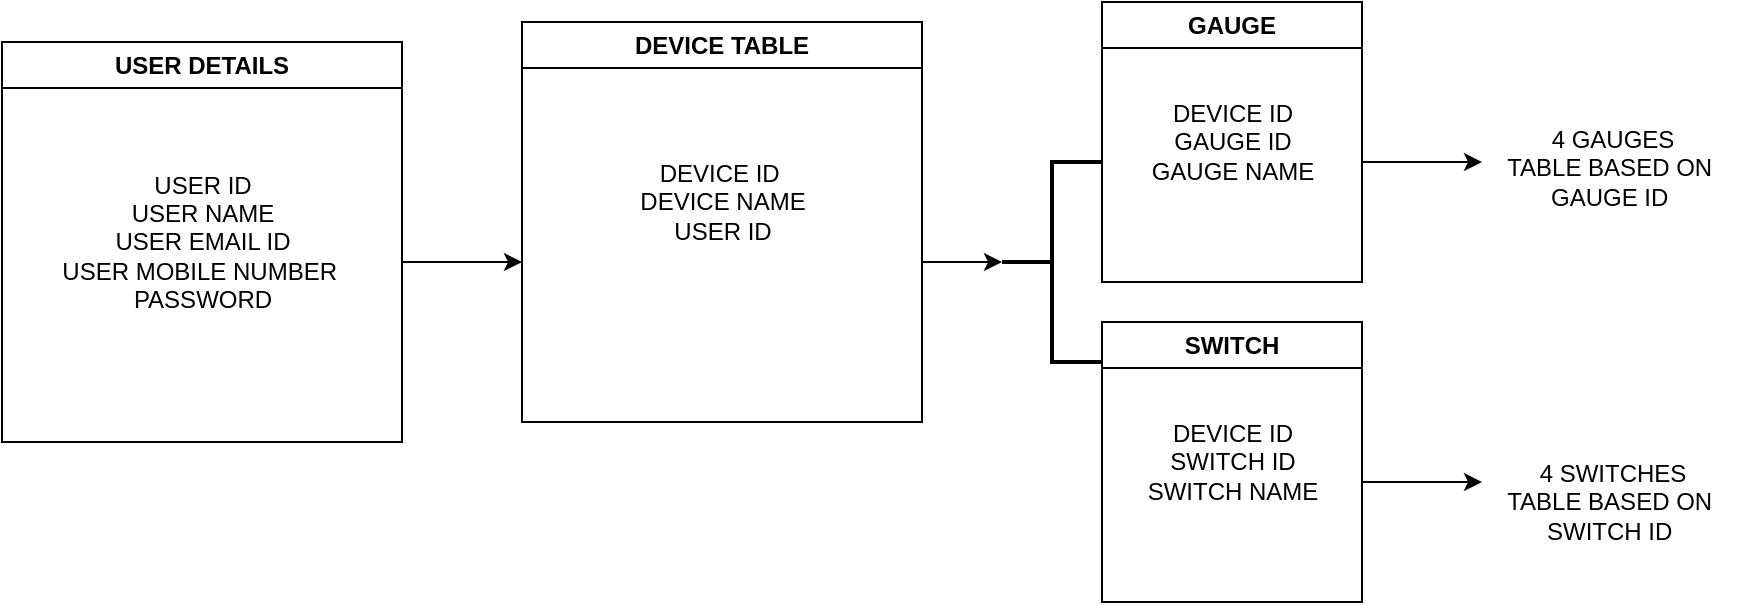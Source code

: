 <mxfile version="21.2.3" type="device">
  <diagram name="Page-1" id="K0uKJQ79r_uJwOwqhnfG">
    <mxGraphModel dx="1053" dy="467" grid="1" gridSize="10" guides="1" tooltips="1" connect="1" arrows="1" fold="1" page="1" pageScale="1" pageWidth="850" pageHeight="1100" math="0" shadow="0">
      <root>
        <mxCell id="0" />
        <mxCell id="1" parent="0" />
        <mxCell id="t1Te1WOWuYG9iFKlK1VL-3" value="USER DETAILS" style="swimlane;whiteSpace=wrap;html=1;strokeColor=#000000;" vertex="1" parent="1">
          <mxGeometry x="10" y="210" width="200" height="200" as="geometry" />
        </mxCell>
        <mxCell id="t1Te1WOWuYG9iFKlK1VL-4" value="USER ID&lt;br&gt;USER NAME&lt;br&gt;USER EMAIL ID&lt;br&gt;USER MOBILE NUMBER&amp;nbsp;&lt;br&gt;PASSWORD&lt;br&gt;" style="text;html=1;align=center;verticalAlign=middle;resizable=0;points=[];autosize=1;strokeColor=none;fillColor=none;" vertex="1" parent="t1Te1WOWuYG9iFKlK1VL-3">
          <mxGeometry x="20" y="55" width="160" height="90" as="geometry" />
        </mxCell>
        <mxCell id="t1Te1WOWuYG9iFKlK1VL-6" value="DEVICE TABLE" style="swimlane;whiteSpace=wrap;html=1;" vertex="1" parent="1">
          <mxGeometry x="270" y="200" width="200" height="200" as="geometry" />
        </mxCell>
        <mxCell id="t1Te1WOWuYG9iFKlK1VL-7" value="DEVICE ID&amp;nbsp;&lt;br&gt;DEVICE NAME&lt;br&gt;USER ID" style="text;html=1;align=center;verticalAlign=middle;resizable=0;points=[];autosize=1;strokeColor=none;fillColor=none;" vertex="1" parent="t1Te1WOWuYG9iFKlK1VL-6">
          <mxGeometry x="45" y="60" width="110" height="60" as="geometry" />
        </mxCell>
        <mxCell id="t1Te1WOWuYG9iFKlK1VL-8" value="" style="endArrow=classic;html=1;rounded=0;" edge="1" parent="1" target="t1Te1WOWuYG9iFKlK1VL-10">
          <mxGeometry width="50" height="50" relative="1" as="geometry">
            <mxPoint x="470" y="320" as="sourcePoint" />
            <mxPoint x="530" y="320" as="targetPoint" />
          </mxGeometry>
        </mxCell>
        <mxCell id="t1Te1WOWuYG9iFKlK1VL-5" value="" style="endArrow=classic;html=1;rounded=0;" edge="1" parent="1">
          <mxGeometry width="50" height="50" relative="1" as="geometry">
            <mxPoint x="210" y="320" as="sourcePoint" />
            <mxPoint x="270" y="320" as="targetPoint" />
            <Array as="points" />
          </mxGeometry>
        </mxCell>
        <mxCell id="t1Te1WOWuYG9iFKlK1VL-10" value="" style="strokeWidth=2;html=1;shape=mxgraph.flowchart.annotation_2;align=left;labelPosition=right;pointerEvents=1;" vertex="1" parent="1">
          <mxGeometry x="510" y="270" width="50" height="100" as="geometry" />
        </mxCell>
        <mxCell id="t1Te1WOWuYG9iFKlK1VL-12" value="GAUGE" style="swimlane;whiteSpace=wrap;html=1;" vertex="1" parent="1">
          <mxGeometry x="560" y="190" width="130" height="140" as="geometry" />
        </mxCell>
        <mxCell id="t1Te1WOWuYG9iFKlK1VL-13" value="DEVICE ID&lt;br&gt;GAUGE ID&lt;br&gt;GAUGE NAME" style="text;html=1;align=center;verticalAlign=middle;resizable=0;points=[];autosize=1;strokeColor=none;fillColor=none;" vertex="1" parent="t1Te1WOWuYG9iFKlK1VL-12">
          <mxGeometry x="15" y="40" width="100" height="60" as="geometry" />
        </mxCell>
        <mxCell id="t1Te1WOWuYG9iFKlK1VL-14" value="" style="endArrow=classic;html=1;rounded=0;" edge="1" parent="1">
          <mxGeometry width="50" height="50" relative="1" as="geometry">
            <mxPoint x="690" y="270" as="sourcePoint" />
            <mxPoint x="750" y="270" as="targetPoint" />
          </mxGeometry>
        </mxCell>
        <mxCell id="t1Te1WOWuYG9iFKlK1VL-15" value="4 GAUGES &lt;br&gt;TABLE BASED ON&amp;nbsp;&lt;br&gt;GAUGE ID&amp;nbsp;" style="text;html=1;align=center;verticalAlign=middle;resizable=0;points=[];autosize=1;strokeColor=none;fillColor=none;" vertex="1" parent="1">
          <mxGeometry x="750" y="243" width="130" height="60" as="geometry" />
        </mxCell>
        <mxCell id="t1Te1WOWuYG9iFKlK1VL-16" value="SWITCH" style="swimlane;whiteSpace=wrap;html=1;" vertex="1" parent="1">
          <mxGeometry x="560" y="350" width="130" height="140" as="geometry" />
        </mxCell>
        <mxCell id="t1Te1WOWuYG9iFKlK1VL-17" value="DEVICE ID&lt;br&gt;SWITCH ID&lt;br&gt;SWITCH NAME" style="text;html=1;align=center;verticalAlign=middle;resizable=0;points=[];autosize=1;strokeColor=none;fillColor=none;" vertex="1" parent="t1Te1WOWuYG9iFKlK1VL-16">
          <mxGeometry x="10" y="40" width="110" height="60" as="geometry" />
        </mxCell>
        <mxCell id="t1Te1WOWuYG9iFKlK1VL-18" value="" style="endArrow=classic;html=1;rounded=0;" edge="1" parent="1">
          <mxGeometry width="50" height="50" relative="1" as="geometry">
            <mxPoint x="690" y="430" as="sourcePoint" />
            <mxPoint x="750" y="430" as="targetPoint" />
            <Array as="points">
              <mxPoint x="720" y="430" />
            </Array>
          </mxGeometry>
        </mxCell>
        <mxCell id="t1Te1WOWuYG9iFKlK1VL-19" value="4 SWITCHES&lt;br&gt;TABLE BASED ON&amp;nbsp;&lt;br&gt;SWITCH ID&amp;nbsp;" style="text;html=1;align=center;verticalAlign=middle;resizable=0;points=[];autosize=1;strokeColor=none;fillColor=none;" vertex="1" parent="1">
          <mxGeometry x="750" y="410" width="130" height="60" as="geometry" />
        </mxCell>
      </root>
    </mxGraphModel>
  </diagram>
</mxfile>
